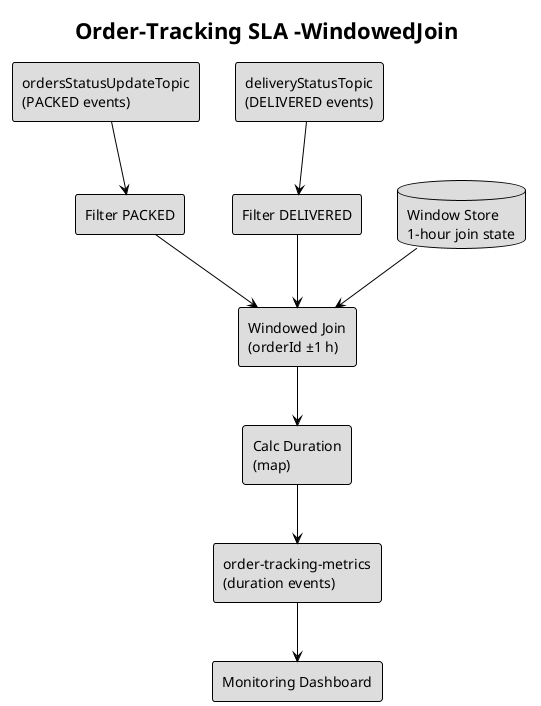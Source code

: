 @startuml
!theme plain
title Order‑Tracking SLA –WindowedJoin

skinparam defaultFontName Arial
skinparam rectangle {
  BackgroundColor #DDDDDD
  BorderColor Black
  FontColor Black
  Shadowing false
}
skinparam database {
  BackgroundColor #DDDDDD
  BorderColor Black
  FontColor Black
  Shadowing false
}

'--------------- Streams / Topics -----------------
rectangle "ordersStatusUpdateTopic\n(PACKED events)" as PackedTopic
rectangle "deliveryStatusTopic\n(DELIVERED events)"  as DeliveredTopic
rectangle "order‑tracking‑metrics\n(duration events)" as MetricsTopic

'--------------- Processing steps -----------------
rectangle "Filter PACKED"          as FilterPacked
rectangle "Filter DELIVERED"       as FilterDelivered
database  "Window Store\n1‑hour join state" as WindowStore
rectangle "Windowed Join\n(orderId ±1 h)"   as Join
rectangle "Calc Duration\n(map)"            as Duration

'--------------- Sink / Consumer ------------------
rectangle "Monitoring Dashboard"   as Dashboard

'--------------- Pipeline -------------------------
PackedTopic    --> FilterPacked
DeliveredTopic --> FilterDelivered

FilterPacked   --> Join
FilterDelivered--> Join
WindowStore    --> Join
Join           --> Duration
Duration       --> MetricsTopic
MetricsTopic   --> Dashboard

@enduml
